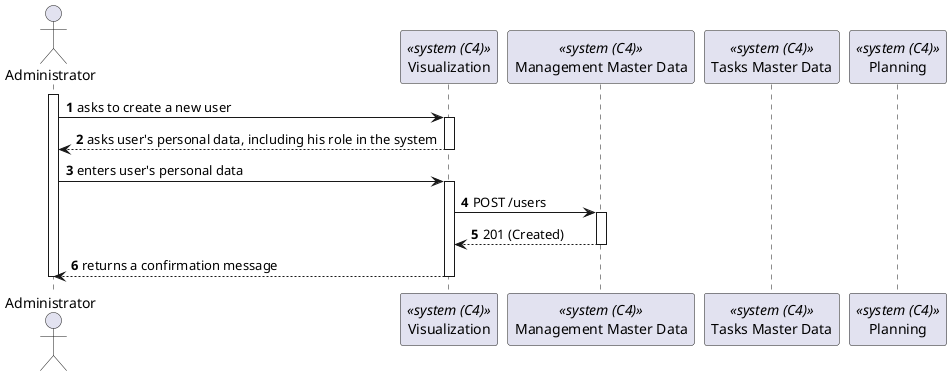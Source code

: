 @startuml process-view
autonumber
actor ADM as "Administrator"
participant UI as "Visualization" <<system (C4)>>
participant MMD as "Management Master Data" <<system (C4)>>
participant TMD as "Tasks Master Data" <<system (C4)>>
participant P as "Planning" <<system (C4)>>

activate ADM

ADM -> UI : asks to create a new user
activate UI
ADM <-- UI : asks user's personal data, including his role in the system
deactivate UI

ADM -> UI : enters user's personal data
activate UI

UI -> MMD : POST /users
activate MMD
MMD --> UI : 201 (Created)
deactivate MMD

ADM <-- UI : returns a confirmation message
deactivate UI

deactivate ADM

@enduml

